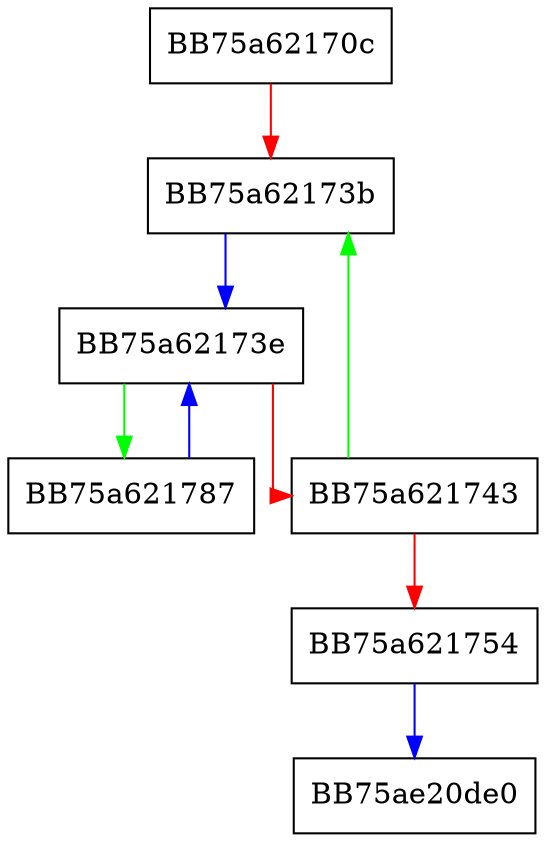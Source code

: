 digraph Purge {
  node [shape="box"];
  graph [splines=ortho];
  BB75a62170c -> BB75a62173b [color="red"];
  BB75a62173b -> BB75a62173e [color="blue"];
  BB75a62173e -> BB75a621787 [color="green"];
  BB75a62173e -> BB75a621743 [color="red"];
  BB75a621743 -> BB75a62173b [color="green"];
  BB75a621743 -> BB75a621754 [color="red"];
  BB75a621754 -> BB75ae20de0 [color="blue"];
  BB75a621787 -> BB75a62173e [color="blue"];
}